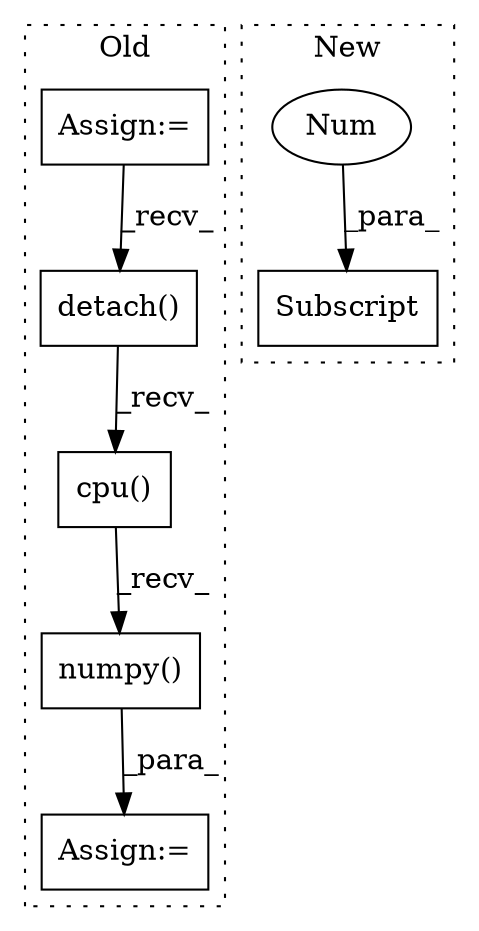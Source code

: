 digraph G {
subgraph cluster0 {
1 [label="numpy()" a="75" s="6344" l="36" shape="box"];
3 [label="Assign:=" a="68" s="6406" l="3" shape="box"];
4 [label="cpu()" a="75" s="6344" l="28" shape="box"];
6 [label="detach()" a="75" s="6344" l="22" shape="box"];
7 [label="Assign:=" a="68" s="6047" l="3" shape="box"];
label = "Old";
style="dotted";
}
subgraph cluster1 {
2 [label="Subscript" a="63" s="6137,0" l="22,0" shape="box"];
5 [label="Num" a="76" s="6156" l="2" shape="ellipse"];
label = "New";
style="dotted";
}
1 -> 3 [label="_para_"];
4 -> 1 [label="_recv_"];
5 -> 2 [label="_para_"];
6 -> 4 [label="_recv_"];
7 -> 6 [label="_recv_"];
}